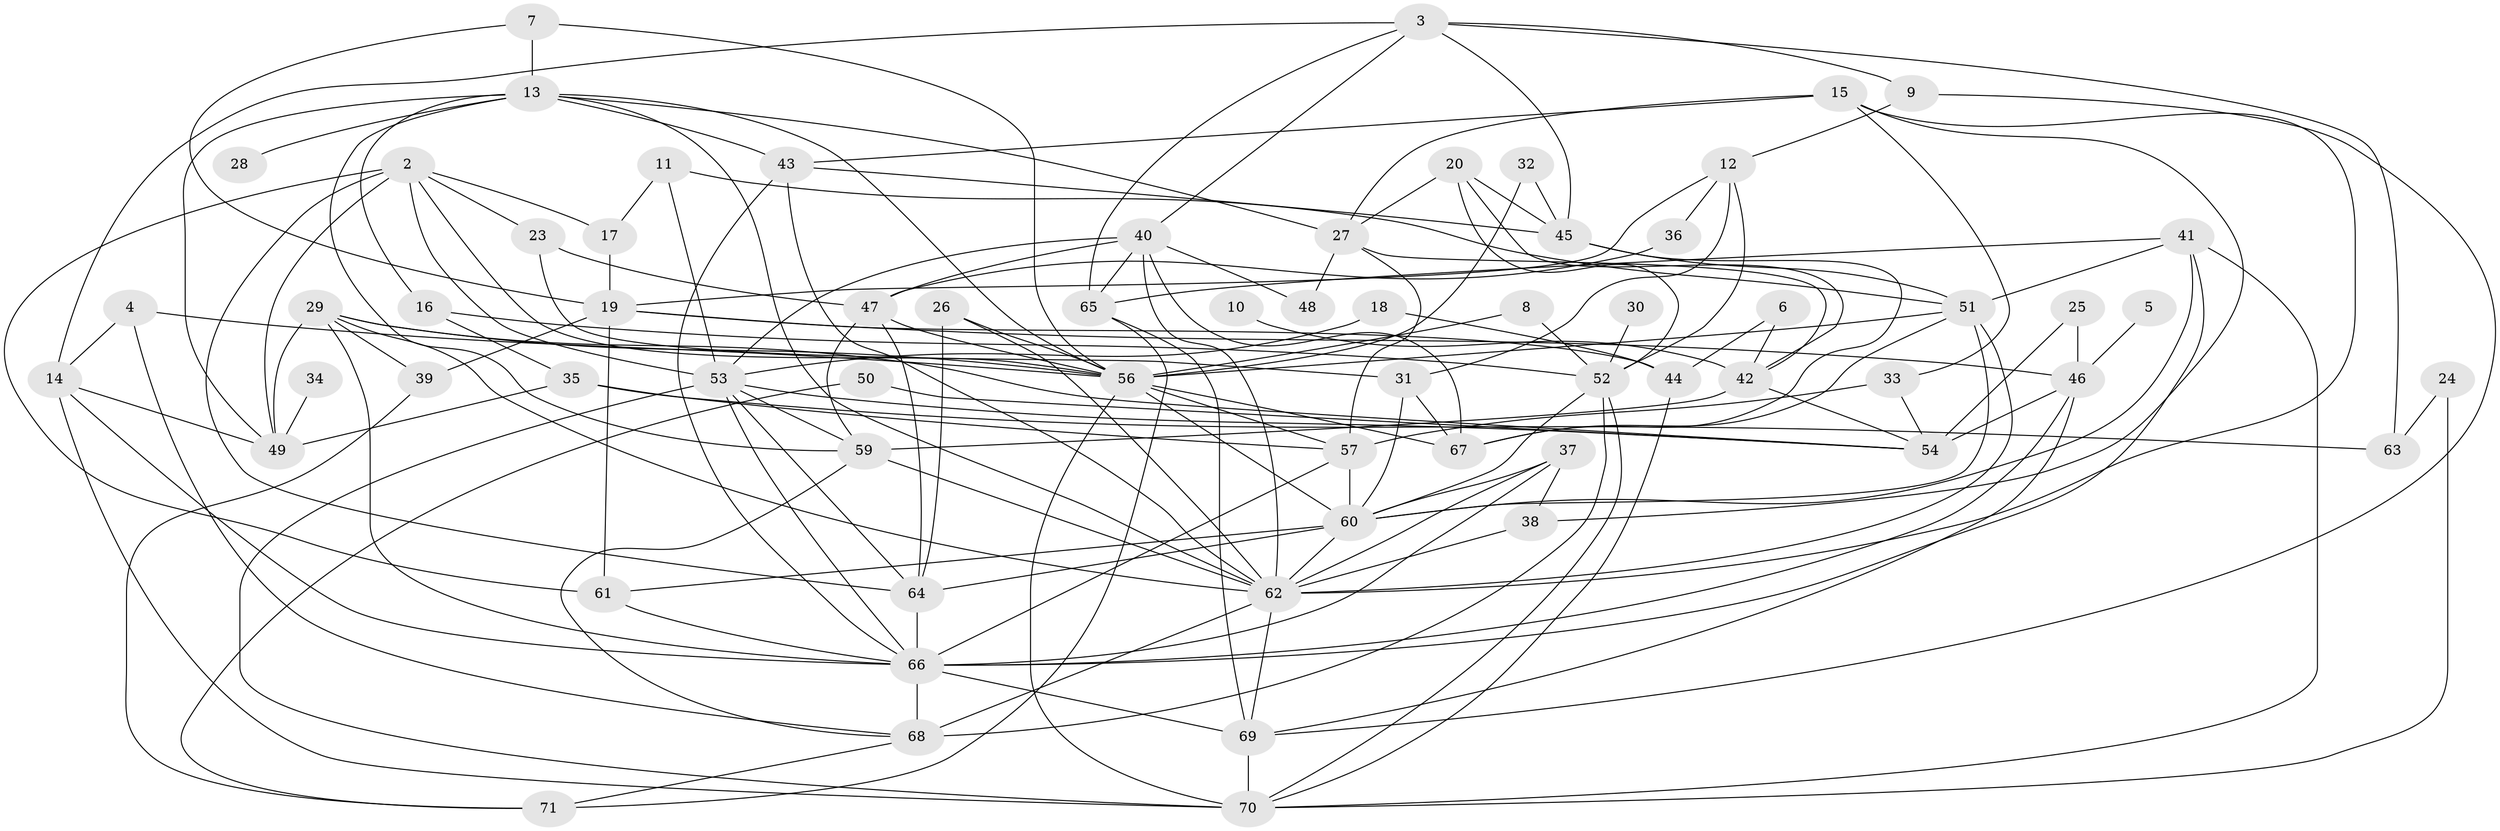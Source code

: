 // original degree distribution, {2: 0.20567375886524822, 4: 0.1702127659574468, 3: 0.2765957446808511, 0: 0.03546099290780142, 6: 0.0851063829787234, 1: 0.07801418439716312, 5: 0.10638297872340426, 7: 0.03546099290780142, 8: 0.0070921985815602835}
// Generated by graph-tools (version 1.1) at 2025/25/03/09/25 03:25:19]
// undirected, 66 vertices, 159 edges
graph export_dot {
graph [start="1"]
  node [color=gray90,style=filled];
  2;
  3;
  4;
  5;
  6;
  7;
  8;
  9;
  10;
  11;
  12;
  13;
  14;
  15;
  16;
  17;
  18;
  19;
  20;
  23;
  24;
  25;
  26;
  27;
  28;
  29;
  30;
  31;
  32;
  33;
  34;
  35;
  36;
  37;
  38;
  39;
  40;
  41;
  42;
  43;
  44;
  45;
  46;
  47;
  48;
  49;
  50;
  51;
  52;
  53;
  54;
  56;
  57;
  59;
  60;
  61;
  62;
  63;
  64;
  65;
  66;
  67;
  68;
  69;
  70;
  71;
  2 -- 17 [weight=1.0];
  2 -- 23 [weight=1.0];
  2 -- 49 [weight=1.0];
  2 -- 53 [weight=1.0];
  2 -- 56 [weight=1.0];
  2 -- 61 [weight=1.0];
  2 -- 64 [weight=1.0];
  3 -- 9 [weight=1.0];
  3 -- 14 [weight=1.0];
  3 -- 40 [weight=1.0];
  3 -- 45 [weight=1.0];
  3 -- 63 [weight=1.0];
  3 -- 65 [weight=1.0];
  4 -- 14 [weight=1.0];
  4 -- 56 [weight=1.0];
  4 -- 68 [weight=1.0];
  5 -- 46 [weight=1.0];
  6 -- 42 [weight=1.0];
  6 -- 44 [weight=1.0];
  7 -- 13 [weight=1.0];
  7 -- 19 [weight=1.0];
  7 -- 56 [weight=1.0];
  8 -- 52 [weight=1.0];
  8 -- 56 [weight=1.0];
  9 -- 12 [weight=1.0];
  9 -- 69 [weight=1.0];
  10 -- 42 [weight=1.0];
  11 -- 17 [weight=1.0];
  11 -- 51 [weight=1.0];
  11 -- 53 [weight=1.0];
  12 -- 19 [weight=1.0];
  12 -- 31 [weight=1.0];
  12 -- 36 [weight=1.0];
  12 -- 52 [weight=1.0];
  13 -- 16 [weight=1.0];
  13 -- 27 [weight=1.0];
  13 -- 28 [weight=1.0];
  13 -- 43 [weight=1.0];
  13 -- 49 [weight=1.0];
  13 -- 56 [weight=1.0];
  13 -- 59 [weight=1.0];
  13 -- 62 [weight=1.0];
  14 -- 49 [weight=1.0];
  14 -- 66 [weight=1.0];
  14 -- 70 [weight=1.0];
  15 -- 27 [weight=1.0];
  15 -- 33 [weight=1.0];
  15 -- 38 [weight=1.0];
  15 -- 43 [weight=1.0];
  15 -- 62 [weight=1.0];
  16 -- 35 [weight=1.0];
  16 -- 52 [weight=1.0];
  17 -- 19 [weight=1.0];
  18 -- 44 [weight=1.0];
  18 -- 53 [weight=1.0];
  19 -- 39 [weight=1.0];
  19 -- 44 [weight=1.0];
  19 -- 46 [weight=1.0];
  19 -- 61 [weight=1.0];
  20 -- 27 [weight=1.0];
  20 -- 42 [weight=1.0];
  20 -- 45 [weight=1.0];
  20 -- 52 [weight=1.0];
  23 -- 31 [weight=1.0];
  23 -- 47 [weight=1.0];
  24 -- 63 [weight=1.0];
  24 -- 70 [weight=1.0];
  25 -- 46 [weight=1.0];
  25 -- 54 [weight=1.0];
  26 -- 56 [weight=1.0];
  26 -- 62 [weight=1.0];
  26 -- 64 [weight=1.0];
  27 -- 42 [weight=1.0];
  27 -- 48 [weight=1.0];
  27 -- 57 [weight=1.0];
  29 -- 39 [weight=1.0];
  29 -- 49 [weight=1.0];
  29 -- 54 [weight=1.0];
  29 -- 56 [weight=1.0];
  29 -- 62 [weight=1.0];
  29 -- 66 [weight=1.0];
  30 -- 52 [weight=1.0];
  31 -- 60 [weight=1.0];
  31 -- 67 [weight=1.0];
  32 -- 45 [weight=1.0];
  32 -- 56 [weight=1.0];
  33 -- 54 [weight=1.0];
  33 -- 57 [weight=1.0];
  34 -- 49 [weight=1.0];
  35 -- 49 [weight=1.0];
  35 -- 57 [weight=1.0];
  35 -- 63 [weight=1.0];
  36 -- 47 [weight=1.0];
  37 -- 38 [weight=1.0];
  37 -- 60 [weight=1.0];
  37 -- 62 [weight=1.0];
  37 -- 66 [weight=1.0];
  38 -- 62 [weight=1.0];
  39 -- 71 [weight=1.0];
  40 -- 47 [weight=1.0];
  40 -- 48 [weight=1.0];
  40 -- 53 [weight=1.0];
  40 -- 62 [weight=1.0];
  40 -- 65 [weight=1.0];
  40 -- 67 [weight=1.0];
  41 -- 51 [weight=1.0];
  41 -- 60 [weight=1.0];
  41 -- 65 [weight=1.0];
  41 -- 66 [weight=1.0];
  41 -- 70 [weight=1.0];
  42 -- 54 [weight=1.0];
  42 -- 59 [weight=1.0];
  43 -- 45 [weight=1.0];
  43 -- 62 [weight=2.0];
  43 -- 66 [weight=2.0];
  44 -- 70 [weight=1.0];
  45 -- 51 [weight=1.0];
  45 -- 67 [weight=1.0];
  46 -- 54 [weight=1.0];
  46 -- 66 [weight=1.0];
  46 -- 69 [weight=1.0];
  47 -- 56 [weight=1.0];
  47 -- 59 [weight=1.0];
  47 -- 64 [weight=1.0];
  50 -- 54 [weight=1.0];
  50 -- 71 [weight=1.0];
  51 -- 56 [weight=1.0];
  51 -- 60 [weight=1.0];
  51 -- 62 [weight=1.0];
  51 -- 67 [weight=1.0];
  52 -- 60 [weight=1.0];
  52 -- 68 [weight=1.0];
  52 -- 70 [weight=1.0];
  53 -- 54 [weight=1.0];
  53 -- 59 [weight=1.0];
  53 -- 64 [weight=1.0];
  53 -- 66 [weight=1.0];
  53 -- 70 [weight=1.0];
  56 -- 57 [weight=1.0];
  56 -- 60 [weight=2.0];
  56 -- 67 [weight=1.0];
  56 -- 70 [weight=2.0];
  57 -- 60 [weight=1.0];
  57 -- 66 [weight=1.0];
  59 -- 62 [weight=1.0];
  59 -- 68 [weight=1.0];
  60 -- 61 [weight=1.0];
  60 -- 62 [weight=1.0];
  60 -- 64 [weight=1.0];
  61 -- 66 [weight=1.0];
  62 -- 68 [weight=2.0];
  62 -- 69 [weight=1.0];
  64 -- 66 [weight=1.0];
  65 -- 69 [weight=1.0];
  65 -- 71 [weight=1.0];
  66 -- 68 [weight=2.0];
  66 -- 69 [weight=2.0];
  68 -- 71 [weight=1.0];
  69 -- 70 [weight=1.0];
}
